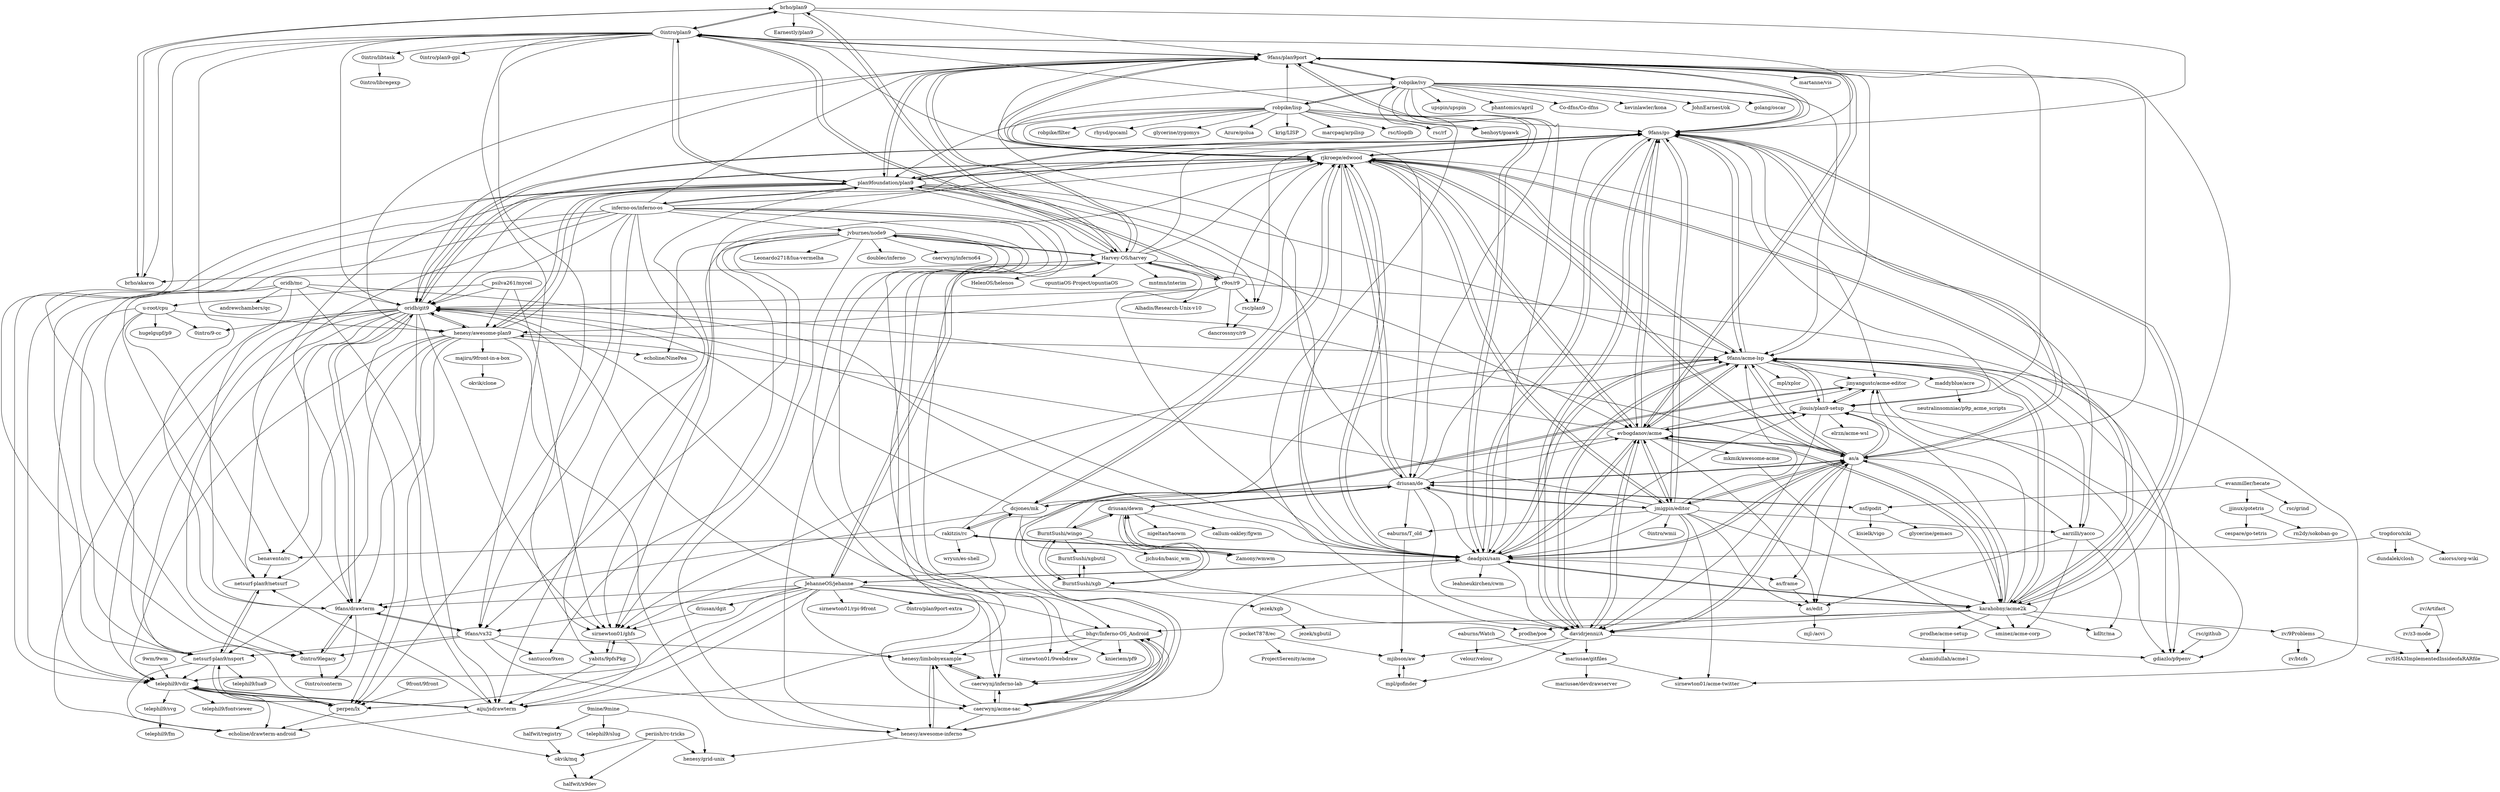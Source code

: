 digraph G {
"brho/plan9" -> "0intro/plan9"
"brho/plan9" -> "brho/akaros"
"brho/plan9" -> "Earnestly/plan9"
"brho/plan9" -> "9fans/plan9port"
"brho/plan9" -> "9fans/go"
"brho/plan9" -> "Harvey-OS/harvey"
"rjkroege/edwood" -> "as/a"
"rjkroege/edwood" -> "9fans/acme-lsp"
"rjkroege/edwood" -> "9fans/go"
"rjkroege/edwood" -> "evbogdanov/acme"
"rjkroege/edwood" -> "deadpixi/sam"
"rjkroege/edwood" -> "jmigpin/editor"
"rjkroege/edwood" -> "9fans/plan9port"
"rjkroege/edwood" -> "oridb/git9"
"rjkroege/edwood" -> "karahobny/acme2k"
"rjkroege/edwood" -> "davidrjenni/A"
"rjkroege/edwood" -> "sirnewton01/ghfs"
"rjkroege/edwood" -> "dcjones/mk"
"rjkroege/edwood" -> "aarzilli/yacco"
"rjkroege/edwood" -> "driusan/de"
"rjkroege/edwood" -> "plan9foundation/plan9"
"henesy/limbobyexample" -> "caerwynj/inferno-lab"
"henesy/limbobyexample" -> "henesy/awesome-inferno"
"oridb/git9" -> "netsurf-plan9/netsurf"
"oridb/git9" -> "henesy/awesome-plan9"
"oridb/git9" -> "telephil9/vdir"
"oridb/git9" -> "9fans/drawterm"
"oridb/git9" -> "aiju/jsdrawterm"
"oridb/git9" -> "netsurf-plan9/nsport"
"oridb/git9" -> "perpen/lx"
"oridb/git9" -> "rjkroege/edwood"
"oridb/git9" -> "sirnewton01/9webdraw"
"oridb/git9" -> "sirnewton01/ghfs"
"oridb/git9" -> "0intro/9-cc"
"oridb/git9" -> "0intro/9legacy"
"oridb/git9" -> "9fans/go"
"oridb/git9" -> "echoline/drawterm-android"
"oridb/git9" -> "benavento/rc"
"9fans/acme-lsp" -> "davidrjenni/A"
"9fans/acme-lsp" -> "9fans/go"
"9fans/acme-lsp" -> "rjkroege/edwood"
"9fans/acme-lsp" -> "maddyblue/acre"
"9fans/acme-lsp" -> "as/a"
"9fans/acme-lsp" -> "evbogdanov/acme"
"9fans/acme-lsp" -> "jlouis/plan9-setup"
"9fans/acme-lsp" -> "gdiazlo/p9penv"
"9fans/acme-lsp" -> "sirnewton01/ghfs"
"9fans/acme-lsp" -> "mpl/xplor"
"9fans/acme-lsp" -> "deadpixi/sam"
"9fans/acme-lsp" -> "sirnewton01/acme-twitter"
"9fans/acme-lsp" -> "karahobny/acme2k"
"9fans/acme-lsp" -> "jinyangustc/acme-editor"
"9fans/acme-lsp" -> "aarzilli/yacco"
"aarzilli/yacco" -> "as/edit"
"aarzilli/yacco" -> "sminez/acme-corp"
"aarzilli/yacco" -> "kdltr/ma"
"rakitzis/rc" -> "wryun/es-shell" ["e"=1]
"rakitzis/rc" -> "deadpixi/sam"
"rakitzis/rc" -> "benavento/rc"
"rakitzis/rc" -> "dcjones/mk"
"rakitzis/rc" -> "rjkroege/edwood"
"eaburns/Watch" -> "velour/velour"
"eaburns/Watch" -> "mariusae/gitfiles"
"Zamony/wmwm" -> "driusan/dewm"
"mpl/gofinder" -> "mjibson/aw"
"karahobny/acme2k" -> "evbogdanov/acme"
"karahobny/acme2k" -> "deadpixi/sam"
"karahobny/acme2k" -> "9fans/acme-lsp"
"karahobny/acme2k" -> "rjkroege/edwood"
"karahobny/acme2k" -> "as/a"
"karahobny/acme2k" -> "sminez/acme-corp"
"karahobny/acme2k" -> "kdltr/ma"
"karahobny/acme2k" -> "9fans/go"
"karahobny/acme2k" -> "jinyangustc/acme-editor"
"karahobny/acme2k" -> "prodhe/poe"
"karahobny/acme2k" -> "bhgv/Inferno-OS_Android"
"karahobny/acme2k" -> "jlouis/plan9-setup"
"karahobny/acme2k" -> "prodhe/acme-setup"
"karahobny/acme2k" -> "davidrjenni/A"
"karahobny/acme2k" -> "zv/9Problems"
"henesy/awesome-plan9" -> "oridb/git9"
"henesy/awesome-plan9" -> "telephil9/vdir"
"henesy/awesome-plan9" -> "netsurf-plan9/nsport"
"henesy/awesome-plan9" -> "perpen/lx"
"henesy/awesome-plan9" -> "majiru/9front-in-a-box"
"henesy/awesome-plan9" -> "henesy/awesome-inferno"
"henesy/awesome-plan9" -> "9fans/drawterm"
"henesy/awesome-plan9" -> "plan9foundation/plan9"
"henesy/awesome-plan9" -> "netsurf-plan9/netsurf"
"henesy/awesome-plan9" -> "rjkroege/edwood"
"henesy/awesome-plan9" -> "echoline/NinePea"
"henesy/awesome-plan9" -> "9fans/acme-lsp"
"jezek/xgb" -> "jezek/xgbutil"
"mkmik/awesome-acme" -> "sminez/acme-corp"
"oridb/mc" -> "oridb/git9"
"oridb/mc" -> "andrewchambers/qc"
"oridb/mc" -> "netsurf-plan9/netsurf"
"oridb/mc" -> "9fans/drawterm"
"oridb/mc" -> "aiju/jsdrawterm"
"oridb/mc" -> "netsurf-plan9/nsport"
"oridb/mc" -> "deadpixi/sam"
"9front/9front" -> "perpen/lx"
"zv/Artifact" -> "zv/SHA3ImplementedInsideofaRARfile"
"zv/Artifact" -> "zv/z3-mode"
"benavento/rc" -> "netsurf-plan9/netsurf"
"bhgv/Inferno-OS_Android" -> "aiju/jsdrawterm"
"bhgv/Inferno-OS_Android" -> "caerwynj/acme-sac"
"bhgv/Inferno-OS_Android" -> "caerwynj/inferno-lab"
"bhgv/Inferno-OS_Android" -> "sirnewton01/9webdraw"
"bhgv/Inferno-OS_Android" -> "henesy/awesome-inferno"
"bhgv/Inferno-OS_Android" -> "henesy/limbobyexample"
"bhgv/Inferno-OS_Android" -> "knieriem/pf9"
"henesy/awesome-inferno" -> "henesy/limbobyexample"
"henesy/awesome-inferno" -> "henesy/grid-unix"
"henesy/awesome-inferno" -> "bhgv/Inferno-OS_Android"
"sirnewton01/ghfs" -> "aiju/jsdrawterm"
"sirnewton01/ghfs" -> "yabits/9pfsPkg"
"robpike/lisp" -> "robpike/ivy"
"robpike/lisp" -> "benhoyt/goawk" ["e"=1]
"robpike/lisp" -> "rhysd/gocaml" ["e"=1]
"robpike/lisp" -> "glycerine/zygomys" ["e"=1]
"robpike/lisp" -> "rsc/rf" ["e"=1]
"robpike/lisp" -> "Azure/golua" ["e"=1]
"robpike/lisp" -> "9fans/plan9port"
"robpike/lisp" -> "9fans/go"
"robpike/lisp" -> "plan9foundation/plan9"
"robpike/lisp" -> "rjkroege/edwood"
"robpike/lisp" -> "driusan/de"
"robpike/lisp" -> "krig/LISP" ["e"=1]
"robpike/lisp" -> "marcpaq/arpilisp" ["e"=1]
"robpike/lisp" -> "rsc/tlogdb"
"robpike/lisp" -> "robpike/filter" ["e"=1]
"rsc/github" -> "gdiazlo/p9penv"
"trogdoro/xiki" -> "caiorss/org-wiki" ["e"=1]
"trogdoro/xiki" -> "deadpixi/sam"
"trogdoro/xiki" -> "dundalek/closh" ["e"=1]
"robpike/ivy" -> "9fans/go"
"robpike/ivy" -> "9fans/plan9port"
"robpike/ivy" -> "robpike/lisp"
"robpike/ivy" -> "rjkroege/edwood"
"robpike/ivy" -> "upspin/upspin" ["e"=1]
"robpike/ivy" -> "phantomics/april" ["e"=1]
"robpike/ivy" -> "Co-dfns/Co-dfns" ["e"=1]
"robpike/ivy" -> "kevinlawler/kona" ["e"=1]
"robpike/ivy" -> "JohnEarnest/ok" ["e"=1]
"robpike/ivy" -> "benhoyt/goawk" ["e"=1]
"robpike/ivy" -> "rsc/rf" ["e"=1]
"robpike/ivy" -> "9fans/acme-lsp"
"robpike/ivy" -> "deadpixi/sam"
"robpike/ivy" -> "driusan/de"
"robpike/ivy" -> "golang/oscar" ["e"=1]
"u-root/cpu" -> "hugelgupf/p9" ["e"=1]
"u-root/cpu" -> "perpen/lx"
"u-root/cpu" -> "benavento/rc"
"u-root/cpu" -> "telephil9/vdir"
"u-root/cpu" -> "0intro/9-cc"
"u-root/cpu" -> "henesy/awesome-plan9"
"9fans/plan9port" -> "9fans/go"
"9fans/plan9port" -> "rjkroege/edwood"
"9fans/plan9port" -> "deadpixi/sam"
"9fans/plan9port" -> "evbogdanov/acme"
"9fans/plan9port" -> "9fans/acme-lsp"
"9fans/plan9port" -> "Harvey-OS/harvey"
"9fans/plan9port" -> "0intro/plan9"
"9fans/plan9port" -> "martanne/vis" ["e"=1]
"9fans/plan9port" -> "plan9foundation/plan9"
"9fans/plan9port" -> "karahobny/acme2k"
"9fans/plan9port" -> "henesy/awesome-plan9"
"9fans/plan9port" -> "as/a"
"9fans/plan9port" -> "jlouis/plan9-setup"
"9fans/plan9port" -> "oridb/git9"
"9fans/plan9port" -> "robpike/ivy"
"9fans/go" -> "9fans/acme-lsp"
"9fans/go" -> "rjkroege/edwood"
"9fans/go" -> "9fans/plan9port"
"9fans/go" -> "evbogdanov/acme"
"9fans/go" -> "davidrjenni/A"
"9fans/go" -> "oridb/git9"
"9fans/go" -> "sirnewton01/ghfs"
"9fans/go" -> "deadpixi/sam"
"9fans/go" -> "karahobny/acme2k"
"9fans/go" -> "jlouis/plan9-setup"
"9fans/go" -> "plan9foundation/plan9"
"9fans/go" -> "jinyangustc/acme-editor"
"9fans/go" -> "jmigpin/editor"
"9fans/go" -> "as/a"
"9fans/go" -> "rsc/plan9"
"0intro/libtask" -> "0intro/libregexp"
"eaburns/T_old" -> "mjibson/aw"
"0intro/plan9" -> "brho/plan9"
"0intro/plan9" -> "9fans/plan9port"
"0intro/plan9" -> "plan9foundation/plan9"
"0intro/plan9" -> "oridb/git9"
"0intro/plan9" -> "9fans/go"
"0intro/plan9" -> "9fans/drawterm"
"0intro/plan9" -> "0intro/9legacy"
"0intro/plan9" -> "Harvey-OS/harvey"
"0intro/plan9" -> "deadpixi/sam"
"0intro/plan9" -> "9fans/vx32"
"0intro/plan9" -> "0intro/plan9-gpl"
"0intro/plan9" -> "rjkroege/edwood"
"0intro/plan9" -> "brho/akaros"
"0intro/plan9" -> "0intro/libtask"
"0intro/plan9" -> "sirnewton01/ghfs"
"perpen/lx" -> "telephil9/vdir"
"perpen/lx" -> "netsurf-plan9/nsport"
"perpen/lx" -> "echoline/drawterm-android"
"mariusae/gitfiles" -> "mariusae/devdrawserver"
"mariusae/gitfiles" -> "sirnewton01/acme-twitter"
"maddyblue/acre" -> "neutralinsomniac/p9p_acme_scripts"
"telephil9/vdir" -> "echoline/drawterm-android"
"telephil9/vdir" -> "telephil9/fontviewer"
"telephil9/vdir" -> "telephil9/svg"
"telephil9/vdir" -> "aiju/jsdrawterm"
"telephil9/vdir" -> "perpen/lx"
"telephil9/vdir" -> "okvik/mq"
"netsurf-plan9/netsurf" -> "netsurf-plan9/nsport"
"9fans/vx32" -> "netsurf-plan9/nsport"
"9fans/vx32" -> "0intro/9legacy"
"9fans/vx32" -> "9fans/drawterm"
"9fans/vx32" -> "henesy/limbobyexample"
"9fans/vx32" -> "santucco/9xen"
"9fans/vx32" -> "caerwynj/acme-sac"
"9mine/9mine" -> "henesy/grid-unix"
"9mine/9mine" -> "halfwit/registry"
"9mine/9mine" -> "telephil9/slug"
"yabits/9pfsPkg" -> "sirnewton01/ghfs"
"yabits/9pfsPkg" -> "aiju/jsdrawterm"
"netsurf-plan9/nsport" -> "netsurf-plan9/netsurf"
"netsurf-plan9/nsport" -> "perpen/lx"
"netsurf-plan9/nsport" -> "echoline/drawterm-android"
"netsurf-plan9/nsport" -> "telephil9/vdir"
"netsurf-plan9/nsport" -> "telephil9/lua9"
"okvik/mq" -> "halfwit/x9dev"
"halfwit/registry" -> "okvik/mq"
"BurntSushi/wingo" -> "driusan/dewm"
"BurntSushi/wingo" -> "BurntSushi/xgb"
"BurntSushi/wingo" -> "Zamony/wmwm"
"BurntSushi/wingo" -> "BurntSushi/xgbutil"
"BurntSushi/wingo" -> "driusan/de"
"BurntSushi/wingo" -> "jichu4n/basic_wm" ["e"=1]
"Harvey-OS/harvey" -> "9fans/plan9port"
"Harvey-OS/harvey" -> "JehanneOS/jehanne"
"Harvey-OS/harvey" -> "rjkroege/edwood"
"Harvey-OS/harvey" -> "brho/akaros"
"Harvey-OS/harvey" -> "mntmn/interim" ["e"=1]
"Harvey-OS/harvey" -> "HelenOS/helenos" ["e"=1]
"Harvey-OS/harvey" -> "jvburnes/node9"
"Harvey-OS/harvey" -> "0intro/plan9"
"Harvey-OS/harvey" -> "plan9foundation/plan9"
"Harvey-OS/harvey" -> "brho/plan9"
"Harvey-OS/harvey" -> "evbogdanov/acme"
"Harvey-OS/harvey" -> "deadpixi/sam"
"Harvey-OS/harvey" -> "9fans/go"
"Harvey-OS/harvey" -> "opuntiaOS-Project/opuntiaOS" ["e"=1]
"Harvey-OS/harvey" -> "r9os/r9"
"evanmiller/hecate" -> "rsc/grind" ["e"=1]
"evanmiller/hecate" -> "nsf/godit"
"evanmiller/hecate" -> "jjinux/gotetris"
"BurntSushi/xgbutil" -> "BurntSushi/xgb"
"plan9foundation/plan9" -> "oridb/git9"
"plan9foundation/plan9" -> "9fans/go"
"plan9foundation/plan9" -> "0intro/plan9"
"plan9foundation/plan9" -> "rjkroege/edwood"
"plan9foundation/plan9" -> "henesy/awesome-plan9"
"plan9foundation/plan9" -> "9fans/plan9port"
"plan9foundation/plan9" -> "9fans/acme-lsp"
"plan9foundation/plan9" -> "9fans/drawterm"
"plan9foundation/plan9" -> "0intro/9legacy"
"plan9foundation/plan9" -> "inferno-os/inferno-os"
"plan9foundation/plan9" -> "deadpixi/sam"
"plan9foundation/plan9" -> "rsc/plan9"
"plan9foundation/plan9" -> "sirnewton01/ghfs"
"plan9foundation/plan9" -> "r9os/r9"
"plan9foundation/plan9" -> "telephil9/vdir"
"jvburnes/node9" -> "bhgv/Inferno-OS_Android"
"jvburnes/node9" -> "9fans/vx32"
"jvburnes/node9" -> "caerwynj/inferno-lab"
"jvburnes/node9" -> "henesy/awesome-inferno"
"jvburnes/node9" -> "knieriem/pf9"
"jvburnes/node9" -> "doublec/inferno"
"jvburnes/node9" -> "caerwynj/inferno64"
"jvburnes/node9" -> "echoline/NinePea"
"jvburnes/node9" -> "aiju/jsdrawterm"
"jvburnes/node9" -> "Harvey-OS/harvey"
"jvburnes/node9" -> "Leonardo2718/lua-vermelha" ["e"=1]
"jvburnes/node9" -> "santucco/9xen"
"inferno-os/inferno-os" -> "plan9foundation/plan9"
"inferno-os/inferno-os" -> "caerwynj/inferno-lab"
"inferno-os/inferno-os" -> "9fans/drawterm"
"inferno-os/inferno-os" -> "9fans/plan9port"
"inferno-os/inferno-os" -> "henesy/awesome-inferno"
"inferno-os/inferno-os" -> "netsurf-plan9/nsport"
"inferno-os/inferno-os" -> "perpen/lx"
"inferno-os/inferno-os" -> "henesy/limbobyexample"
"inferno-os/inferno-os" -> "9fans/vx32"
"inferno-os/inferno-os" -> "caerwynj/acme-sac"
"inferno-os/inferno-os" -> "jvburnes/node9"
"inferno-os/inferno-os" -> "yabits/9pfsPkg"
"inferno-os/inferno-os" -> "telephil9/vdir"
"inferno-os/inferno-os" -> "oridb/git9"
"inferno-os/inferno-os" -> "rjkroege/edwood"
"jjinux/gotetris" -> "cespare/go-tetris"
"jjinux/gotetris" -> "rn2dy/sokoban-go"
"caerwynj/acme-sac" -> "caerwynj/inferno-lab"
"caerwynj/acme-sac" -> "jinyangustc/acme-editor"
"caerwynj/acme-sac" -> "bhgv/Inferno-OS_Android"
"caerwynj/acme-sac" -> "henesy/awesome-inferno"
"caerwynj/acme-sac" -> "henesy/limbobyexample"
"brho/akaros" -> "brho/plan9"
"psilva261/mycel" -> "u-root/cpu"
"psilva261/mycel" -> "henesy/awesome-plan9"
"psilva261/mycel" -> "sirnewton01/ghfs"
"psilva261/mycel" -> "oridb/git9"
"9fans/drawterm" -> "oridb/git9"
"9fans/drawterm" -> "0intro/9legacy"
"9fans/drawterm" -> "9fans/vx32"
"9fans/drawterm" -> "0intro/conterm"
"periish/rc-tricks" -> "halfwit/x9dev"
"periish/rc-tricks" -> "okvik/mq"
"periish/rc-tricks" -> "henesy/grid-unix"
"caerwynj/inferno-lab" -> "caerwynj/acme-sac"
"caerwynj/inferno-lab" -> "henesy/limbobyexample"
"telephil9/svg" -> "telephil9/fm"
"deadpixi/sam" -> "rjkroege/edwood"
"deadpixi/sam" -> "karahobny/acme2k"
"deadpixi/sam" -> "evbogdanov/acme"
"deadpixi/sam" -> "as/a"
"deadpixi/sam" -> "9fans/acme-lsp"
"deadpixi/sam" -> "9fans/plan9port"
"deadpixi/sam" -> "oridb/git9"
"deadpixi/sam" -> "rakitzis/rc"
"deadpixi/sam" -> "9fans/go"
"deadpixi/sam" -> "jlouis/plan9-setup"
"deadpixi/sam" -> "davidrjenni/A"
"deadpixi/sam" -> "JehanneOS/jehanne"
"deadpixi/sam" -> "leahneukirchen/cwm" ["e"=1]
"deadpixi/sam" -> "caerwynj/acme-sac"
"deadpixi/sam" -> "as/frame"
"BurntSushi/xgb" -> "BurntSushi/xgbutil"
"BurntSushi/xgb" -> "driusan/dewm"
"BurntSushi/xgb" -> "BurntSushi/wingo"
"BurntSushi/xgb" -> "jezek/xgb"
"JehanneOS/jehanne" -> "sirnewton01/rpi-9front"
"JehanneOS/jehanne" -> "9fans/vx32"
"JehanneOS/jehanne" -> "oridb/git9"
"JehanneOS/jehanne" -> "caerwynj/inferno-lab"
"JehanneOS/jehanne" -> "Harvey-OS/harvey"
"JehanneOS/jehanne" -> "deadpixi/sam"
"JehanneOS/jehanne" -> "perpen/lx"
"JehanneOS/jehanne" -> "bhgv/Inferno-OS_Android"
"JehanneOS/jehanne" -> "karahobny/acme2k"
"JehanneOS/jehanne" -> "telephil9/vdir"
"JehanneOS/jehanne" -> "aiju/jsdrawterm"
"JehanneOS/jehanne" -> "9fans/drawterm"
"JehanneOS/jehanne" -> "driusan/dgit"
"JehanneOS/jehanne" -> "henesy/limbobyexample"
"JehanneOS/jehanne" -> "0intro/plan9port-extra"
"0intro/9legacy" -> "0intro/conterm"
"0intro/9legacy" -> "9fans/drawterm"
"zv/z3-mode" -> "zv/SHA3ImplementedInsideofaRARfile"
"nsf/godit" -> "driusan/de"
"nsf/godit" -> "kisielk/vigo"
"nsf/godit" -> "glycerine/gemacs"
"driusan/de" -> "driusan/dewm"
"driusan/de" -> "as/a"
"driusan/de" -> "rjkroege/edwood"
"driusan/de" -> "eaburns/T_old"
"driusan/de" -> "9fans/go"
"driusan/de" -> "nsf/godit"
"driusan/de" -> "jmigpin/editor"
"driusan/de" -> "evbogdanov/acme"
"driusan/de" -> "deadpixi/sam"
"driusan/de" -> "davidrjenni/A"
"driusan/de" -> "dcjones/mk"
"driusan/de" -> "9fans/plan9port"
"mjibson/aw" -> "mpl/gofinder"
"driusan/dgit" -> "sirnewton01/ghfs"
"9wm/9wm" -> "telephil9/vdir"
"davidrjenni/A" -> "9fans/acme-lsp"
"davidrjenni/A" -> "mjibson/aw"
"davidrjenni/A" -> "mariusae/gitfiles"
"davidrjenni/A" -> "as/a"
"davidrjenni/A" -> "evbogdanov/acme"
"davidrjenni/A" -> "gdiazlo/p9penv"
"davidrjenni/A" -> "9fans/go"
"davidrjenni/A" -> "mpl/gofinder"
"jlouis/plan9-setup" -> "jinyangustc/acme-editor"
"jlouis/plan9-setup" -> "gdiazlo/p9penv"
"jlouis/plan9-setup" -> "9fans/acme-lsp"
"jlouis/plan9-setup" -> "evbogdanov/acme"
"jlouis/plan9-setup" -> "davidrjenni/A"
"jlouis/plan9-setup" -> "elrzn/acme-wsl"
"r9os/r9" -> "plan9foundation/plan9"
"r9os/r9" -> "rjkroege/edwood"
"r9os/r9" -> "henesy/awesome-plan9"
"r9os/r9" -> "dancrossnyc/r9"
"r9os/r9" -> "Harvey-OS/harvey"
"r9os/r9" -> "oridb/git9"
"r9os/r9" -> "rsc/plan9"
"r9os/r9" -> "gdiazlo/p9penv"
"r9os/r9" -> "Alhadis/Research-Unix-v10"
"pocket7878/ec" -> "ProjectSerenity/acme"
"pocket7878/ec" -> "mjibson/aw"
"driusan/dewm" -> "driusan/de"
"driusan/dewm" -> "nigeltao/taowm"
"driusan/dewm" -> "Zamony/wmwm"
"driusan/dewm" -> "BurntSushi/xgb"
"driusan/dewm" -> "BurntSushi/wingo"
"driusan/dewm" -> "callum-oakley/fgwm"
"jmigpin/editor" -> "rjkroege/edwood"
"jmigpin/editor" -> "as/a"
"jmigpin/editor" -> "9fans/acme-lsp"
"jmigpin/editor" -> "9fans/go"
"jmigpin/editor" -> "evbogdanov/acme"
"jmigpin/editor" -> "aarzilli/yacco"
"jmigpin/editor" -> "davidrjenni/A"
"jmigpin/editor" -> "karahobny/acme2k"
"jmigpin/editor" -> "driusan/de"
"jmigpin/editor" -> "sirnewton01/acme-twitter"
"jmigpin/editor" -> "deadpixi/sam"
"jmigpin/editor" -> "eaburns/T_old"
"jmigpin/editor" -> "0intro/wmii"
"jmigpin/editor" -> "as/edit"
"jmigpin/editor" -> "henesy/awesome-plan9"
"majiru/9front-in-a-box" -> "okvik/clone"
"zv/9Problems" -> "zv/SHA3ImplementedInsideofaRARfile"
"zv/9Problems" -> "zv/btcfs"
"as/frame" -> "as/edit"
"evbogdanov/acme" -> "rjkroege/edwood"
"evbogdanov/acme" -> "davidrjenni/A"
"evbogdanov/acme" -> "jinyangustc/acme-editor"
"evbogdanov/acme" -> "karahobny/acme2k"
"evbogdanov/acme" -> "as/a"
"evbogdanov/acme" -> "9fans/go"
"evbogdanov/acme" -> "9fans/acme-lsp"
"evbogdanov/acme" -> "deadpixi/sam"
"evbogdanov/acme" -> "jlouis/plan9-setup"
"evbogdanov/acme" -> "9fans/plan9port"
"evbogdanov/acme" -> "oridb/git9"
"evbogdanov/acme" -> "mkmik/awesome-acme"
"evbogdanov/acme" -> "sirnewton01/ghfs"
"evbogdanov/acme" -> "jmigpin/editor"
"evbogdanov/acme" -> "as/edit"
"dcjones/mk" -> "9fans/acme-lsp"
"dcjones/mk" -> "rjkroege/edwood"
"dcjones/mk" -> "9fans/drawterm"
"dcjones/mk" -> "rakitzis/rc"
"dcjones/mk" -> "oridb/git9"
"dcjones/mk" -> "prodhe/poe"
"prodhe/acme-setup" -> "ahamidullah/acme-l"
"as/a" -> "rjkroege/edwood"
"as/a" -> "davidrjenni/A"
"as/a" -> "9fans/acme-lsp"
"as/a" -> "evbogdanov/acme"
"as/a" -> "deadpixi/sam"
"as/a" -> "as/frame"
"as/a" -> "jmigpin/editor"
"as/a" -> "karahobny/acme2k"
"as/a" -> "aarzilli/yacco"
"as/a" -> "driusan/de"
"as/a" -> "as/edit"
"as/a" -> "9fans/go"
"as/a" -> "jinyangustc/acme-editor"
"as/a" -> "oridb/git9"
"as/a" -> "jlouis/plan9-setup"
"jinyangustc/acme-editor" -> "caerwynj/acme-sac"
"jinyangustc/acme-editor" -> "gdiazlo/p9penv"
"jinyangustc/acme-editor" -> "jlouis/plan9-setup"
"aiju/jsdrawterm" -> "echoline/drawterm-android"
"aiju/jsdrawterm" -> "telephil9/vdir"
"aiju/jsdrawterm" -> "netsurf-plan9/netsurf"
"as/edit" -> "mjl-/acvi"
"rsc/plan9" -> "dancrossnyc/r9"
"brho/plan9" ["l"="-11.191,-3.264"]
"0intro/plan9" ["l"="-11.166,-3.243"]
"brho/akaros" ["l"="-11.221,-3.258"]
"Earnestly/plan9" ["l"="-11.235,-3.294"]
"9fans/plan9port" ["l"="-11.126,-3.25"]
"9fans/go" ["l"="-11.115,-3.233"]
"Harvey-OS/harvey" ["l"="-11.179,-3.225"]
"rjkroege/edwood" ["l"="-11.102,-3.23"]
"as/a" ["l"="-11.084,-3.225"]
"9fans/acme-lsp" ["l"="-11.106,-3.215"]
"evbogdanov/acme" ["l"="-11.091,-3.209"]
"deadpixi/sam" ["l"="-11.123,-3.219"]
"jmigpin/editor" ["l"="-11.068,-3.213"]
"oridb/git9" ["l"="-11.132,-3.189"]
"karahobny/acme2k" ["l"="-11.089,-3.191"]
"davidrjenni/A" ["l"="-11.101,-3.202"]
"sirnewton01/ghfs" ["l"="-11.12,-3.178"]
"dcjones/mk" ["l"="-11.086,-3.246"]
"aarzilli/yacco" ["l"="-11.067,-3.193"]
"driusan/de" ["l"="-11.051,-3.261"]
"plan9foundation/plan9" ["l"="-11.146,-3.222"]
"henesy/limbobyexample" ["l"="-11.193,-3.148"]
"caerwynj/inferno-lab" ["l"="-11.18,-3.151"]
"henesy/awesome-inferno" ["l"="-11.188,-3.131"]
"netsurf-plan9/netsurf" ["l"="-11.137,-3.158"]
"henesy/awesome-plan9" ["l"="-11.142,-3.176"]
"telephil9/vdir" ["l"="-11.149,-3.127"]
"9fans/drawterm" ["l"="-11.164,-3.2"]
"aiju/jsdrawterm" ["l"="-11.16,-3.147"]
"netsurf-plan9/nsport" ["l"="-11.15,-3.147"]
"perpen/lx" ["l"="-11.135,-3.135"]
"sirnewton01/9webdraw" ["l"="-11.16,-3.123"]
"0intro/9-cc" ["l"="-11.085,-3.128"]
"0intro/9legacy" ["l"="-11.186,-3.203"]
"echoline/drawterm-android" ["l"="-11.135,-3.147"]
"benavento/rc" ["l"="-11.096,-3.165"]
"maddyblue/acre" ["l"="-11.122,-3.29"]
"jlouis/plan9-setup" ["l"="-11.12,-3.205"]
"gdiazlo/p9penv" ["l"="-11.142,-3.196"]
"mpl/xplor" ["l"="-11.075,-3.172"]
"sirnewton01/acme-twitter" ["l"="-11.136,-3.209"]
"jinyangustc/acme-editor" ["l"="-11.112,-3.188"]
"as/edit" ["l"="-11.045,-3.199"]
"sminez/acme-corp" ["l"="-11.048,-3.168"]
"kdltr/ma" ["l"="-11.061,-3.161"]
"rakitzis/rc" ["l"="-11.067,-3.237"]
"wryun/es-shell" ["l"="-11.851,-3.332"]
"eaburns/Watch" ["l"="-11.283,-3.236"]
"velour/velour" ["l"="-11.315,-3.241"]
"mariusae/gitfiles" ["l"="-11.207,-3.219"]
"Zamony/wmwm" ["l"="-10.97,-3.346"]
"driusan/dewm" ["l"="-10.996,-3.332"]
"mpl/gofinder" ["l"="-11.057,-3.181"]
"mjibson/aw" ["l"="-11.038,-3.183"]
"prodhe/poe" ["l"="-11.042,-3.232"]
"bhgv/Inferno-OS_Android" ["l"="-11.173,-3.138"]
"prodhe/acme-setup" ["l"="-11.055,-3.144"]
"zv/9Problems" ["l"="-10.997,-3.151"]
"majiru/9front-in-a-box" ["l"="-11.224,-3.189"]
"echoline/NinePea" ["l"="-11.205,-3.14"]
"jezek/xgb" ["l"="-10.942,-3.427"]
"jezek/xgbutil" ["l"="-10.928,-3.448"]
"mkmik/awesome-acme" ["l"="-11.031,-3.169"]
"oridb/mc" ["l"="-11.188,-3.166"]
"andrewchambers/qc" ["l"="-11.238,-3.138"]
"9front/9front" ["l"="-11.112,-3.083"]
"zv/Artifact" ["l"="-10.929,-3.113"]
"zv/SHA3ImplementedInsideofaRARfile" ["l"="-10.957,-3.123"]
"zv/z3-mode" ["l"="-10.943,-3.101"]
"caerwynj/acme-sac" ["l"="-11.153,-3.161"]
"knieriem/pf9" ["l"="-11.217,-3.127"]
"henesy/grid-unix" ["l"="-11.22,-3.076"]
"yabits/9pfsPkg" ["l"="-11.123,-3.154"]
"robpike/lisp" ["l"="-11.098,-3.304"]
"robpike/ivy" ["l"="-11.085,-3.277"]
"benhoyt/goawk" ["l"="4.234,-8.401"]
"rhysd/gocaml" ["l"="-21.958,-19.334"]
"glycerine/zygomys" ["l"="4.28,-8.264"]
"rsc/rf" ["l"="4.397,-8.535"]
"Azure/golua" ["l"="4.201,-8.312"]
"krig/LISP" ["l"="-23.774,-21.66"]
"marcpaq/arpilisp" ["l"="-23.86,-21.523"]
"rsc/tlogdb" ["l"="-11.098,-3.363"]
"robpike/filter" ["l"="4.008,-8.118"]
"rsc/github" ["l"="-11.177,-3.106"]
"trogdoro/xiki" ["l"="-11.208,-3.345"]
"caiorss/org-wiki" ["l"="-16.375,-11.977"]
"dundalek/closh" ["l"="-23.883,-20.327"]
"upspin/upspin" ["l"="4.038,-8.472"]
"phantomics/april" ["l"="-23.95,-21.538"]
"Co-dfns/Co-dfns" ["l"="-22.324,-21.329"]
"kevinlawler/kona" ["l"="-22.319,-21.301"]
"JohnEarnest/ok" ["l"="-22.299,-21.287"]
"golang/oscar" ["l"="4.937,-8.415"]
"u-root/cpu" ["l"="-11.108,-3.117"]
"hugelgupf/p9" ["l"="-53.471,9.648"]
"martanne/vis" ["l"="-11.787,-3.378"]
"rsc/plan9" ["l"="-11.147,-3.283"]
"0intro/libtask" ["l"="-11.179,-3.319"]
"0intro/libregexp" ["l"="-11.174,-3.356"]
"eaburns/T_old" ["l"="-11.023,-3.222"]
"9fans/vx32" ["l"="-11.191,-3.185"]
"0intro/plan9-gpl" ["l"="-11.205,-3.285"]
"mariusae/devdrawserver" ["l"="-11.248,-3.227"]
"neutralinsomniac/p9p_acme_scripts" ["l"="-11.129,-3.325"]
"telephil9/fontviewer" ["l"="-11.142,-3.087"]
"telephil9/svg" ["l"="-11.16,-3.07"]
"okvik/mq" ["l"="-11.191,-3.067"]
"santucco/9xen" ["l"="-11.232,-3.175"]
"9mine/9mine" ["l"="-11.244,-3.039"]
"halfwit/registry" ["l"="-11.22,-3.042"]
"telephil9/slug" ["l"="-11.264,-3.018"]
"telephil9/lua9" ["l"="-11.154,-3.1"]
"halfwit/x9dev" ["l"="-11.198,-3.042"]
"BurntSushi/wingo" ["l"="-11,-3.362"]
"BurntSushi/xgb" ["l"="-10.973,-3.384"]
"BurntSushi/xgbutil" ["l"="-10.987,-3.408"]
"jichu4n/basic_wm" ["l"="-14.353,-4.005"]
"JehanneOS/jehanne" ["l"="-11.166,-3.165"]
"mntmn/interim" ["l"="-23.829,-21.498"]
"HelenOS/helenos" ["l"="-23.789,-23.175"]
"jvburnes/node9" ["l"="-11.217,-3.159"]
"opuntiaOS-Project/opuntiaOS" ["l"="-23.799,-23.206"]
"r9os/r9" ["l"="-11.157,-3.261"]
"evanmiller/hecate" ["l"="-10.86,-3.278"]
"rsc/grind" ["l"="4.071,-8.121"]
"nsf/godit" ["l"="-10.955,-3.267"]
"jjinux/gotetris" ["l"="-10.803,-3.285"]
"inferno-os/inferno-os" ["l"="-11.162,-3.181"]
"doublec/inferno" ["l"="-11.261,-3.137"]
"caerwynj/inferno64" ["l"="-11.264,-3.157"]
"Leonardo2718/lua-vermelha" ["l"="-21.434,-22.745"]
"cespare/go-tetris" ["l"="-10.777,-3.274"]
"rn2dy/sokoban-go" ["l"="-10.775,-3.302"]
"psilva261/mycel" ["l"="-11.099,-3.141"]
"0intro/conterm" ["l"="-11.21,-3.203"]
"periish/rc-tricks" ["l"="-11.211,-3.055"]
"telephil9/fm" ["l"="-11.166,-3.036"]
"leahneukirchen/cwm" ["l"="-14.457,-3.917"]
"as/frame" ["l"="-11.048,-3.216"]
"sirnewton01/rpi-9front" ["l"="-11.208,-3.11"]
"driusan/dgit" ["l"="-11.132,-3.117"]
"0intro/plan9port-extra" ["l"="-11.21,-3.178"]
"kisielk/vigo" ["l"="-10.921,-3.284"]
"glycerine/gemacs" ["l"="-10.913,-3.247"]
"9wm/9wm" ["l"="-11.133,-3.052"]
"elrzn/acme-wsl" ["l"="-11.2,-3.234"]
"dancrossnyc/r9" ["l"="-11.159,-3.308"]
"Alhadis/Research-Unix-v10" ["l"="-11.186,-3.3"]
"pocket7878/ec" ["l"="-11.01,-3.137"]
"ProjectSerenity/acme" ["l"="-10.991,-3.113"]
"nigeltao/taowm" ["l"="-10.943,-3.339"]
"callum-oakley/fgwm" ["l"="-11.023,-3.348"]
"0intro/wmii" ["l"="-10.997,-3.209"]
"okvik/clone" ["l"="-11.258,-3.191"]
"zv/btcfs" ["l"="-10.97,-3.144"]
"ahamidullah/acme-l" ["l"="-11.038,-3.12"]
"mjl-/acvi" ["l"="-11.011,-3.188"]
}